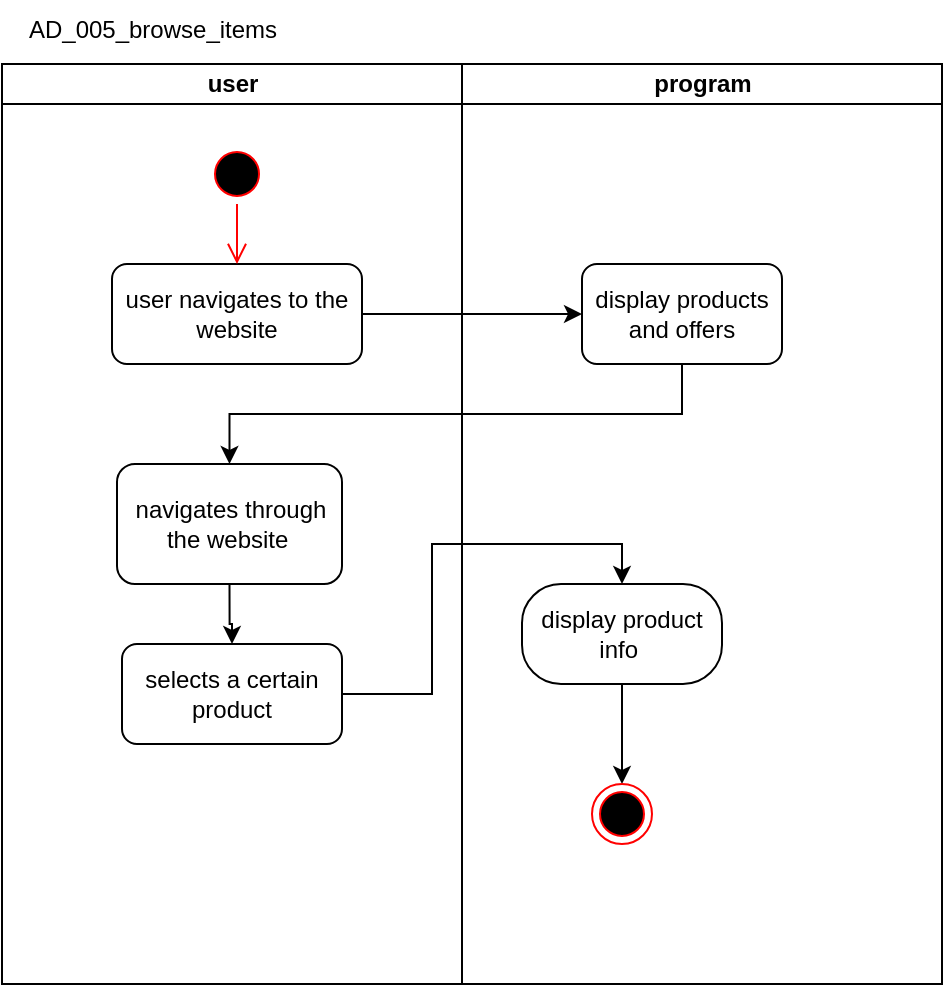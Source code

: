 <mxfile version="21.3.4" type="google">
  <diagram name="Page-1" id="p8gboSzpgFQ-gROTH9EV">
    <mxGraphModel grid="1" page="1" gridSize="10" guides="1" tooltips="1" connect="1" arrows="1" fold="1" pageScale="1" pageWidth="850" pageHeight="1100" math="0" shadow="0">
      <root>
        <mxCell id="0" />
        <mxCell id="1" parent="0" />
        <mxCell id="ZWq8WP5ecUGfKvafvffK-12" value="program" style="swimlane;startSize=20;html=1;" vertex="1" parent="1">
          <mxGeometry x="430" y="150" width="240" height="460" as="geometry" />
        </mxCell>
        <mxCell id="ZWq8WP5ecUGfKvafvffK-9" value="display products and offers" style="rounded=1;whiteSpace=wrap;html=1;" vertex="1" parent="ZWq8WP5ecUGfKvafvffK-12">
          <mxGeometry x="60" y="100" width="100" height="50" as="geometry" />
        </mxCell>
        <mxCell id="ZWq8WP5ecUGfKvafvffK-23" style="edgeStyle=orthogonalEdgeStyle;rounded=0;orthogonalLoop=1;jettySize=auto;html=1;exitX=0.5;exitY=1;exitDx=0;exitDy=0;entryX=0.5;entryY=0;entryDx=0;entryDy=0;" edge="1" parent="ZWq8WP5ecUGfKvafvffK-12" source="ZWq8WP5ecUGfKvafvffK-20" target="ZWq8WP5ecUGfKvafvffK-22">
          <mxGeometry relative="1" as="geometry" />
        </mxCell>
        <mxCell id="ZWq8WP5ecUGfKvafvffK-20" value="display product info&amp;nbsp;" style="rounded=1;whiteSpace=wrap;html=1;arcSize=39;" vertex="1" parent="ZWq8WP5ecUGfKvafvffK-12">
          <mxGeometry x="30" y="260" width="100" height="50" as="geometry" />
        </mxCell>
        <mxCell id="ZWq8WP5ecUGfKvafvffK-22" value="" style="ellipse;html=1;shape=endState;fillColor=#000000;strokeColor=#ff0000;" vertex="1" parent="ZWq8WP5ecUGfKvafvffK-12">
          <mxGeometry x="65" y="360" width="30" height="30" as="geometry" />
        </mxCell>
        <mxCell id="ZWq8WP5ecUGfKvafvffK-11" value="user" style="swimlane;startSize=20;html=1;" vertex="1" parent="1">
          <mxGeometry x="200" y="150" width="230" height="460" as="geometry" />
        </mxCell>
        <mxCell id="ZWq8WP5ecUGfKvafvffK-8" value="user navigates to the website" style="rounded=1;whiteSpace=wrap;html=1;" vertex="1" parent="ZWq8WP5ecUGfKvafvffK-11">
          <mxGeometry x="55" y="100" width="125" height="50" as="geometry" />
        </mxCell>
        <mxCell id="ZWq8WP5ecUGfKvafvffK-1" value="" style="ellipse;html=1;shape=startState;fillColor=#000000;strokeColor=#ff0000;" vertex="1" parent="ZWq8WP5ecUGfKvafvffK-11">
          <mxGeometry x="102.5" y="40" width="30" height="30" as="geometry" />
        </mxCell>
        <mxCell id="ZWq8WP5ecUGfKvafvffK-2" value="" style="edgeStyle=orthogonalEdgeStyle;html=1;verticalAlign=bottom;endArrow=open;endSize=8;strokeColor=#ff0000;rounded=0;entryX=0.5;entryY=0;entryDx=0;entryDy=0;" edge="1" parent="ZWq8WP5ecUGfKvafvffK-11" source="ZWq8WP5ecUGfKvafvffK-1" target="ZWq8WP5ecUGfKvafvffK-8">
          <mxGeometry relative="1" as="geometry">
            <mxPoint x="115" y="40" as="targetPoint" />
          </mxGeometry>
        </mxCell>
        <mxCell id="ZWq8WP5ecUGfKvafvffK-19" style="edgeStyle=orthogonalEdgeStyle;rounded=0;orthogonalLoop=1;jettySize=auto;html=1;exitX=0.5;exitY=1;exitDx=0;exitDy=0;" edge="1" parent="ZWq8WP5ecUGfKvafvffK-11" source="ZWq8WP5ecUGfKvafvffK-16" target="ZWq8WP5ecUGfKvafvffK-18">
          <mxGeometry relative="1" as="geometry" />
        </mxCell>
        <mxCell id="ZWq8WP5ecUGfKvafvffK-16" value="navigates through the website&amp;nbsp;" style="rounded=1;whiteSpace=wrap;html=1;" vertex="1" parent="ZWq8WP5ecUGfKvafvffK-11">
          <mxGeometry x="57.5" y="200" width="112.5" height="60" as="geometry" />
        </mxCell>
        <mxCell id="ZWq8WP5ecUGfKvafvffK-18" value="selects a certain product" style="rounded=1;whiteSpace=wrap;html=1;" vertex="1" parent="ZWq8WP5ecUGfKvafvffK-11">
          <mxGeometry x="60" y="290" width="110" height="50" as="geometry" />
        </mxCell>
        <mxCell id="ZWq8WP5ecUGfKvafvffK-15" style="edgeStyle=orthogonalEdgeStyle;rounded=0;orthogonalLoop=1;jettySize=auto;html=1;exitX=1;exitY=0.5;exitDx=0;exitDy=0;entryX=0;entryY=0.5;entryDx=0;entryDy=0;" edge="1" parent="1" source="ZWq8WP5ecUGfKvafvffK-8" target="ZWq8WP5ecUGfKvafvffK-9">
          <mxGeometry relative="1" as="geometry" />
        </mxCell>
        <mxCell id="ZWq8WP5ecUGfKvafvffK-17" style="edgeStyle=orthogonalEdgeStyle;rounded=0;orthogonalLoop=1;jettySize=auto;html=1;exitX=0.5;exitY=1;exitDx=0;exitDy=0;" edge="1" parent="1" source="ZWq8WP5ecUGfKvafvffK-9" target="ZWq8WP5ecUGfKvafvffK-16">
          <mxGeometry relative="1" as="geometry" />
        </mxCell>
        <mxCell id="ZWq8WP5ecUGfKvafvffK-21" style="edgeStyle=orthogonalEdgeStyle;rounded=0;orthogonalLoop=1;jettySize=auto;html=1;exitX=1;exitY=0.5;exitDx=0;exitDy=0;entryX=0.5;entryY=0;entryDx=0;entryDy=0;" edge="1" parent="1" source="ZWq8WP5ecUGfKvafvffK-18" target="ZWq8WP5ecUGfKvafvffK-20">
          <mxGeometry relative="1" as="geometry" />
        </mxCell>
        <mxCell id="ZWq8WP5ecUGfKvafvffK-24" value="AD_005_browse_items" style="text;html=1;align=center;verticalAlign=middle;resizable=0;points=[];autosize=1;strokeColor=none;fillColor=none;" vertex="1" parent="1">
          <mxGeometry x="200" y="118" width="150" height="30" as="geometry" />
        </mxCell>
      </root>
    </mxGraphModel>
  </diagram>
</mxfile>
